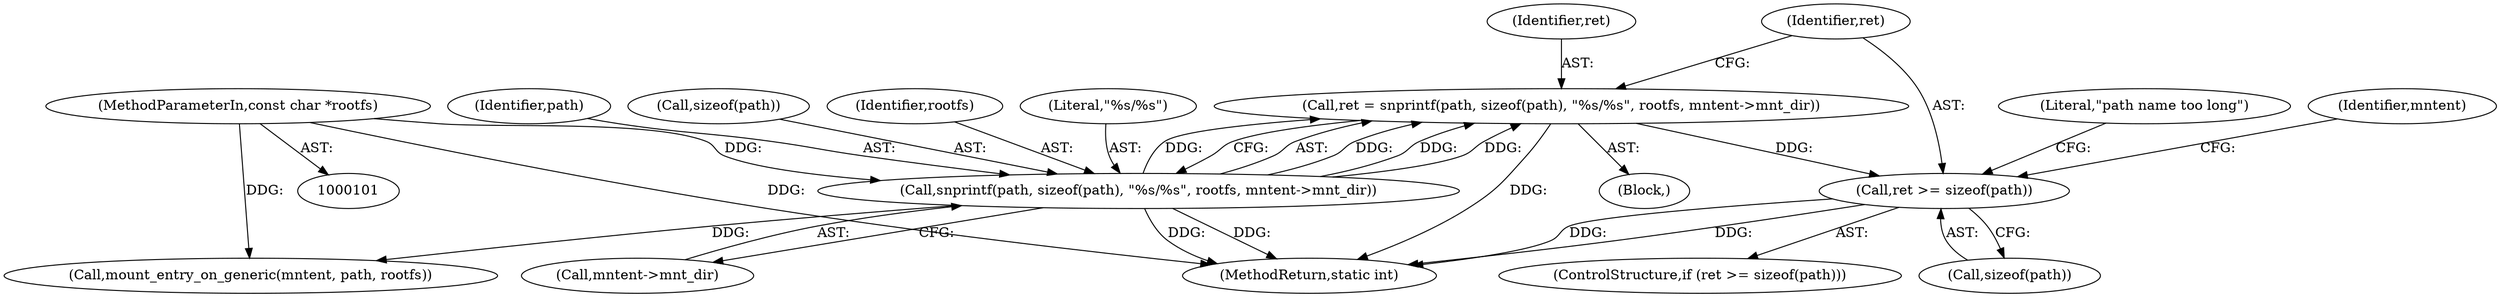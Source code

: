 digraph "0_lxc_592fd47a6245508b79fe6ac819fe6d3b2c1289be_8@API" {
"1000107" [label="(Call,ret = snprintf(path, sizeof(path), \"%s/%s\", rootfs, mntent->mnt_dir))"];
"1000109" [label="(Call,snprintf(path, sizeof(path), \"%s/%s\", rootfs, mntent->mnt_dir))"];
"1000103" [label="(MethodParameterIn,const char *rootfs)"];
"1000119" [label="(Call,ret >= sizeof(path))"];
"1000107" [label="(Call,ret = snprintf(path, sizeof(path), \"%s/%s\", rootfs, mntent->mnt_dir))"];
"1000134" [label="(MethodReturn,static int)"];
"1000114" [label="(Identifier,rootfs)"];
"1000113" [label="(Literal,\"%s/%s\")"];
"1000104" [label="(Block,)"];
"1000119" [label="(Call,ret >= sizeof(path))"];
"1000130" [label="(Call,mount_entry_on_generic(mntent, path, rootfs))"];
"1000121" [label="(Call,sizeof(path))"];
"1000110" [label="(Identifier,path)"];
"1000125" [label="(Literal,\"path name too long\")"];
"1000111" [label="(Call,sizeof(path))"];
"1000108" [label="(Identifier,ret)"];
"1000115" [label="(Call,mntent->mnt_dir)"];
"1000109" [label="(Call,snprintf(path, sizeof(path), \"%s/%s\", rootfs, mntent->mnt_dir))"];
"1000103" [label="(MethodParameterIn,const char *rootfs)"];
"1000118" [label="(ControlStructure,if (ret >= sizeof(path)))"];
"1000120" [label="(Identifier,ret)"];
"1000131" [label="(Identifier,mntent)"];
"1000107" -> "1000104"  [label="AST: "];
"1000107" -> "1000109"  [label="CFG: "];
"1000108" -> "1000107"  [label="AST: "];
"1000109" -> "1000107"  [label="AST: "];
"1000120" -> "1000107"  [label="CFG: "];
"1000107" -> "1000134"  [label="DDG: "];
"1000109" -> "1000107"  [label="DDG: "];
"1000109" -> "1000107"  [label="DDG: "];
"1000109" -> "1000107"  [label="DDG: "];
"1000109" -> "1000107"  [label="DDG: "];
"1000107" -> "1000119"  [label="DDG: "];
"1000109" -> "1000115"  [label="CFG: "];
"1000110" -> "1000109"  [label="AST: "];
"1000111" -> "1000109"  [label="AST: "];
"1000113" -> "1000109"  [label="AST: "];
"1000114" -> "1000109"  [label="AST: "];
"1000115" -> "1000109"  [label="AST: "];
"1000109" -> "1000134"  [label="DDG: "];
"1000109" -> "1000134"  [label="DDG: "];
"1000103" -> "1000109"  [label="DDG: "];
"1000109" -> "1000130"  [label="DDG: "];
"1000103" -> "1000101"  [label="AST: "];
"1000103" -> "1000134"  [label="DDG: "];
"1000103" -> "1000130"  [label="DDG: "];
"1000119" -> "1000118"  [label="AST: "];
"1000119" -> "1000121"  [label="CFG: "];
"1000120" -> "1000119"  [label="AST: "];
"1000121" -> "1000119"  [label="AST: "];
"1000125" -> "1000119"  [label="CFG: "];
"1000131" -> "1000119"  [label="CFG: "];
"1000119" -> "1000134"  [label="DDG: "];
"1000119" -> "1000134"  [label="DDG: "];
}
